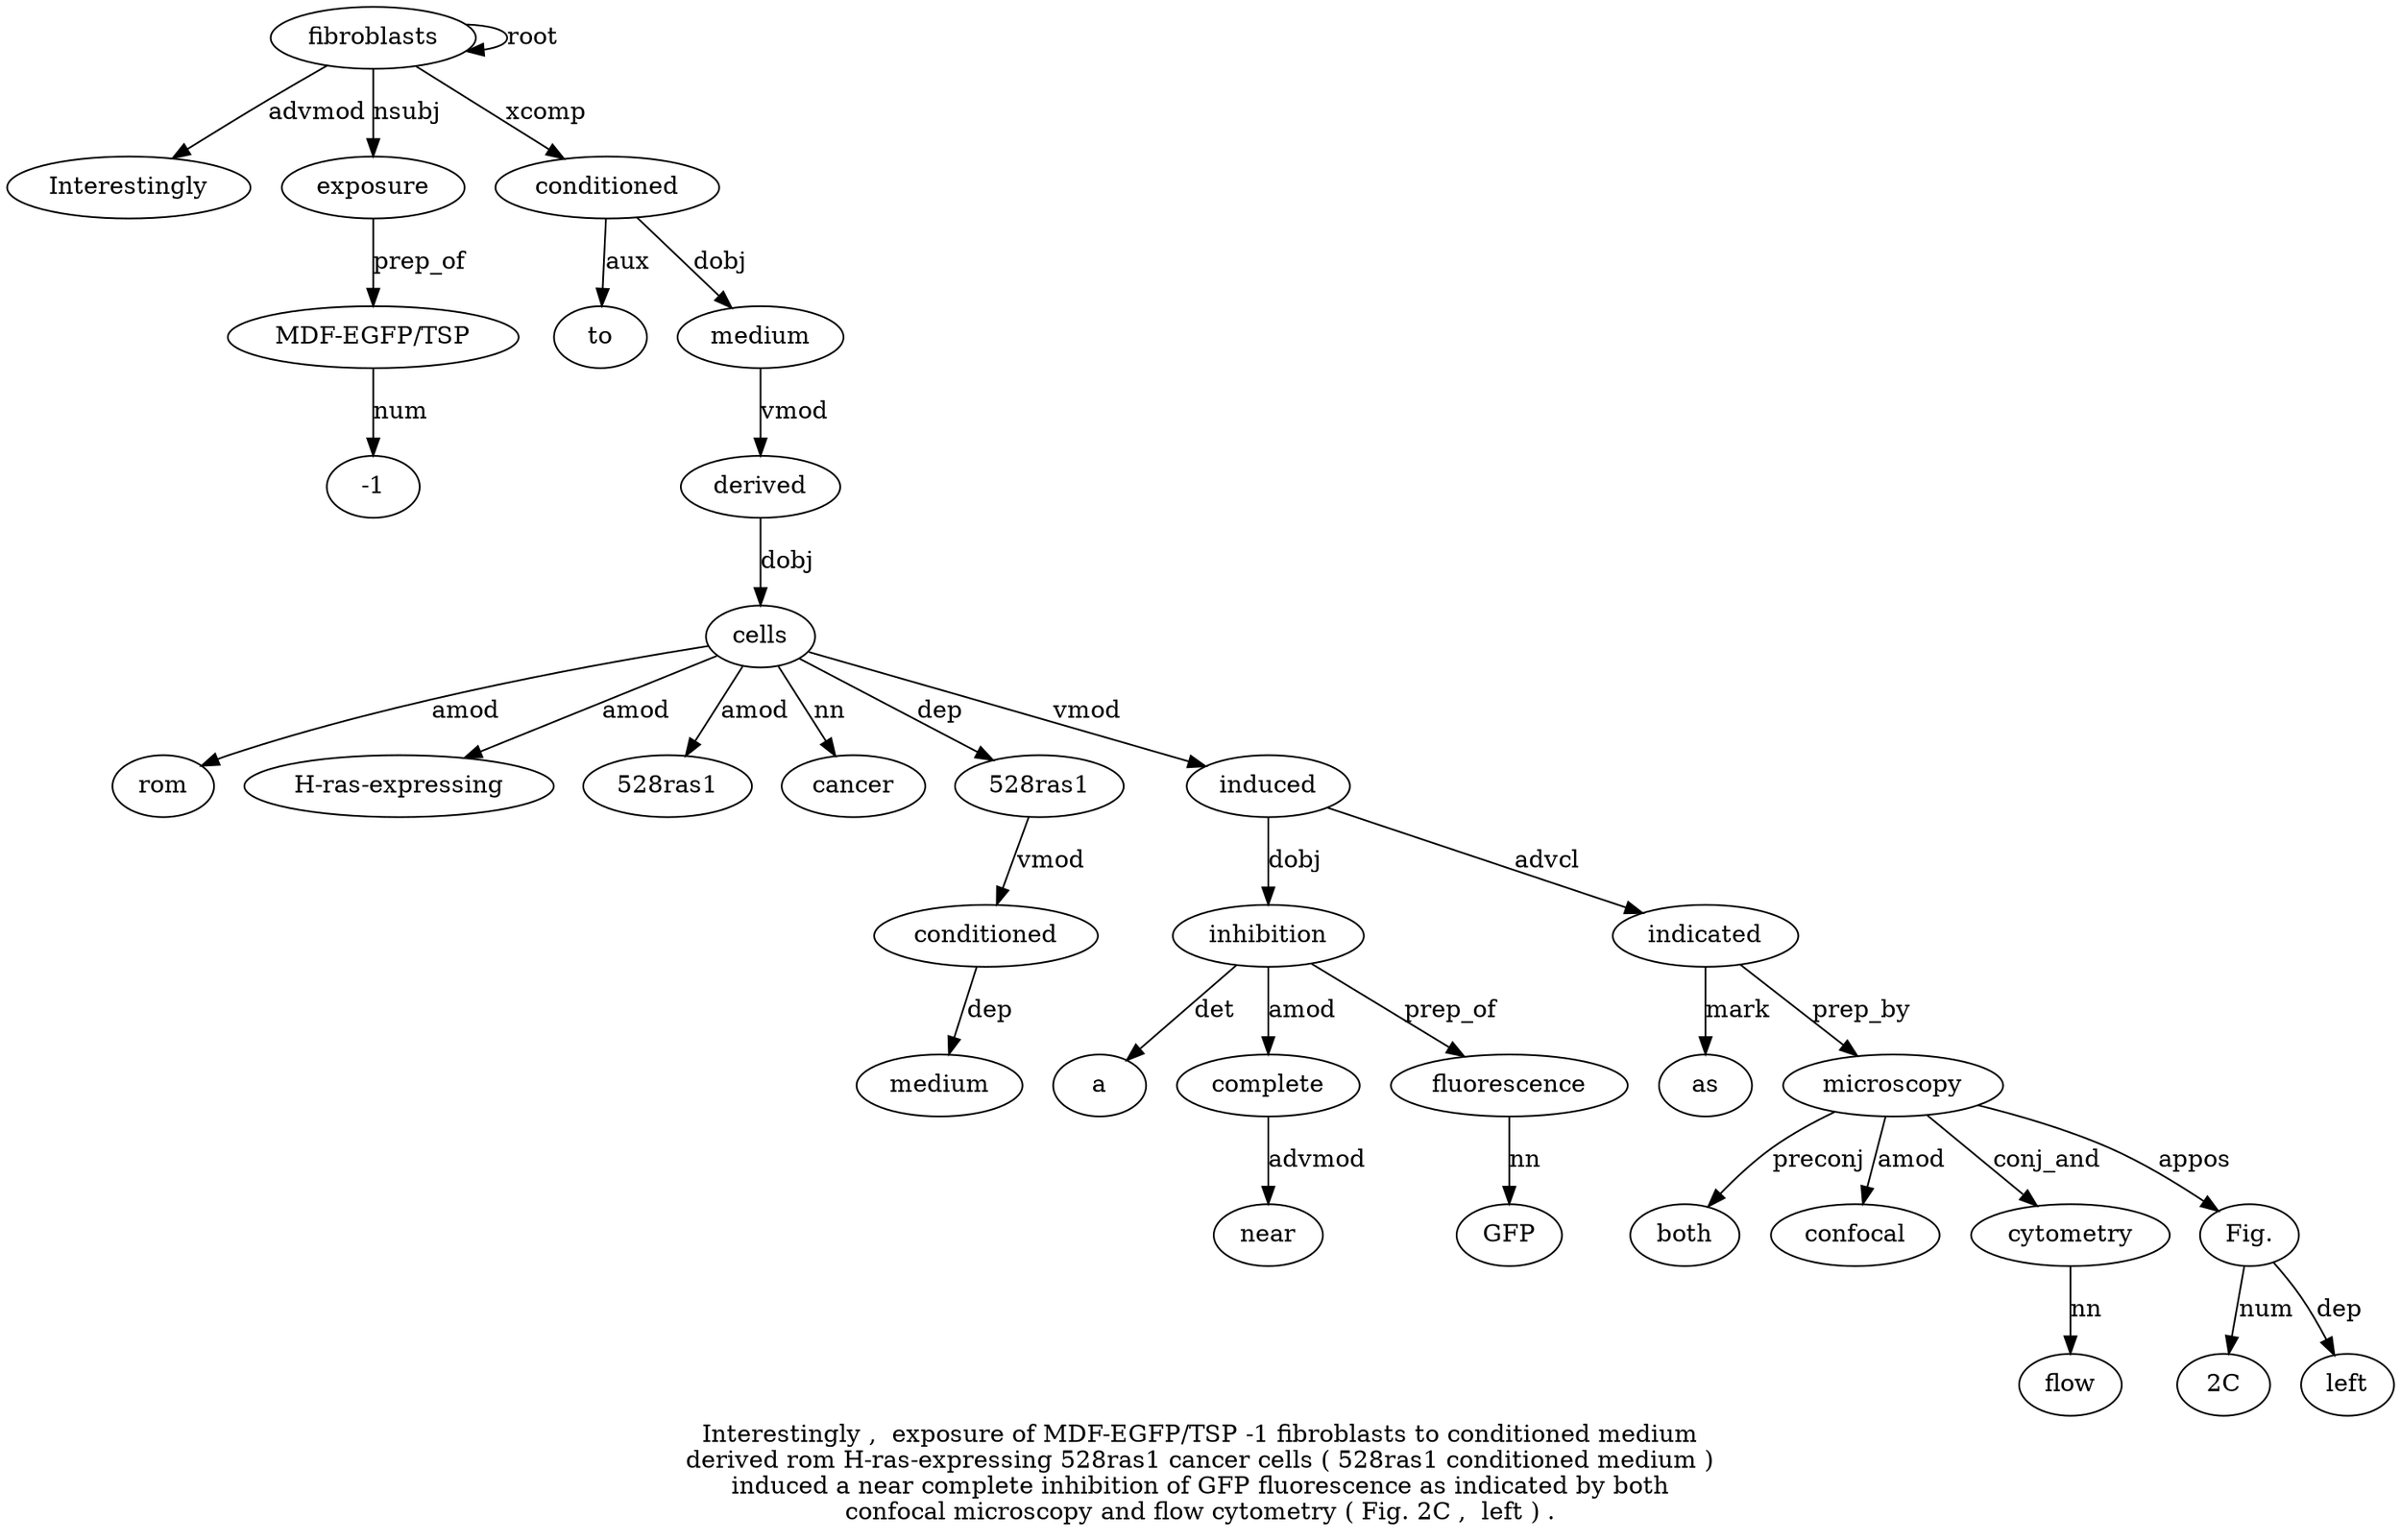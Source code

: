 digraph "Interestingly ,  exposure of MDF-EGFP/TSP -1 fibroblasts to conditioned medium derived rom H-ras-expressing 528ras1 cancer cells ( 528ras1 conditioned medium ) induced a near complete inhibition of GFP fluorescence as indicated by both confocal microscopy and flow cytometry ( Fig. 2C ,  left ) ." {
label="Interestingly ,  exposure of MDF-EGFP/TSP -1 fibroblasts to conditioned medium
derived rom H-ras-expressing 528ras1 cancer cells ( 528ras1 conditioned medium )
induced a near complete inhibition of GFP fluorescence as indicated by both
confocal microscopy and flow cytometry ( Fig. 2C ,  left ) .";
fibroblasts7 [style=filled, fillcolor=white, label=fibroblasts];
Interestingly1 [style=filled, fillcolor=white, label=Interestingly];
fibroblasts7 -> Interestingly1  [label=advmod];
exposure3 [style=filled, fillcolor=white, label=exposure];
fibroblasts7 -> exposure3  [label=nsubj];
"MDF-EGFP/TSP5" [style=filled, fillcolor=white, label="MDF-EGFP/TSP"];
exposure3 -> "MDF-EGFP/TSP5"  [label=prep_of];
"-16" [style=filled, fillcolor=white, label="-1"];
"MDF-EGFP/TSP5" -> "-16"  [label=num];
fibroblasts7 -> fibroblasts7  [label=root];
conditioned9 [style=filled, fillcolor=white, label=conditioned];
to8 [style=filled, fillcolor=white, label=to];
conditioned9 -> to8  [label=aux];
fibroblasts7 -> conditioned9  [label=xcomp];
medium10 [style=filled, fillcolor=white, label=medium];
conditioned9 -> medium10  [label=dobj];
derived11 [style=filled, fillcolor=white, label=derived];
medium10 -> derived11  [label=vmod];
cells16 [style=filled, fillcolor=white, label=cells];
rom12 [style=filled, fillcolor=white, label=rom];
cells16 -> rom12  [label=amod];
"H-ras-expressing13" [style=filled, fillcolor=white, label="H-ras-expressing"];
cells16 -> "H-ras-expressing13"  [label=amod];
"528ras114" [style=filled, fillcolor=white, label="528ras1"];
cells16 -> "528ras114"  [label=amod];
cancer15 [style=filled, fillcolor=white, label=cancer];
cells16 -> cancer15  [label=nn];
derived11 -> cells16  [label=dobj];
"528ras1" [style=filled, fillcolor=white, label="528ras1"];
cells16 -> "528ras1"  [label=dep];
conditioned19 [style=filled, fillcolor=white, label=conditioned];
"528ras1" -> conditioned19  [label=vmod];
medium20 [style=filled, fillcolor=white, label=medium];
conditioned19 -> medium20  [label=dep];
induced22 [style=filled, fillcolor=white, label=induced];
cells16 -> induced22  [label=vmod];
inhibition26 [style=filled, fillcolor=white, label=inhibition];
a23 [style=filled, fillcolor=white, label=a];
inhibition26 -> a23  [label=det];
complete25 [style=filled, fillcolor=white, label=complete];
near24 [style=filled, fillcolor=white, label=near];
complete25 -> near24  [label=advmod];
inhibition26 -> complete25  [label=amod];
induced22 -> inhibition26  [label=dobj];
fluorescence29 [style=filled, fillcolor=white, label=fluorescence];
GFP28 [style=filled, fillcolor=white, label=GFP];
fluorescence29 -> GFP28  [label=nn];
inhibition26 -> fluorescence29  [label=prep_of];
indicated31 [style=filled, fillcolor=white, label=indicated];
as30 [style=filled, fillcolor=white, label=as];
indicated31 -> as30  [label=mark];
induced22 -> indicated31  [label=advcl];
microscopy35 [style=filled, fillcolor=white, label=microscopy];
both33 [style=filled, fillcolor=white, label=both];
microscopy35 -> both33  [label=preconj];
confocal34 [style=filled, fillcolor=white, label=confocal];
microscopy35 -> confocal34  [label=amod];
indicated31 -> microscopy35  [label=prep_by];
cytometry38 [style=filled, fillcolor=white, label=cytometry];
flow37 [style=filled, fillcolor=white, label=flow];
cytometry38 -> flow37  [label=nn];
microscopy35 -> cytometry38  [label=conj_and];
"Fig.40" [style=filled, fillcolor=white, label="Fig."];
microscopy35 -> "Fig.40"  [label=appos];
"2C41" [style=filled, fillcolor=white, label="2C"];
"Fig.40" -> "2C41"  [label=num];
left43 [style=filled, fillcolor=white, label=left];
"Fig.40" -> left43  [label=dep];
}
